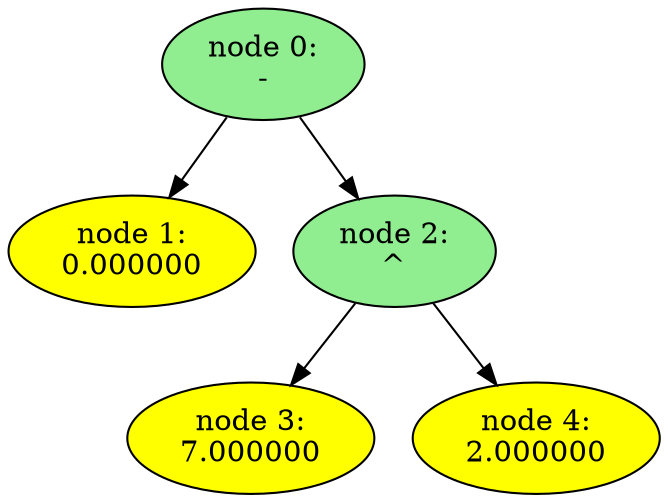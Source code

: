 digraph "output_files/graph10" {
"node 0:
-";
	"node 0:
-"[style="filled",fillcolor="lightgreen"]
	"node 0:
-"->"node 1:
0.000000";
	"node 1:
0.000000"[style="filled",fillcolor="yellow"]
	"node 0:
-"->"node 2:
^";
	"node 2:
^"[style="filled",fillcolor="lightgreen"]
	"node 2:
^"->"node 3:
7.000000";
	"node 3:
7.000000"[style="filled",fillcolor="yellow"]
	"node 2:
^"->"node 4:
2.000000";
	"node 4:
2.000000"[style="filled",fillcolor="yellow"]
}
